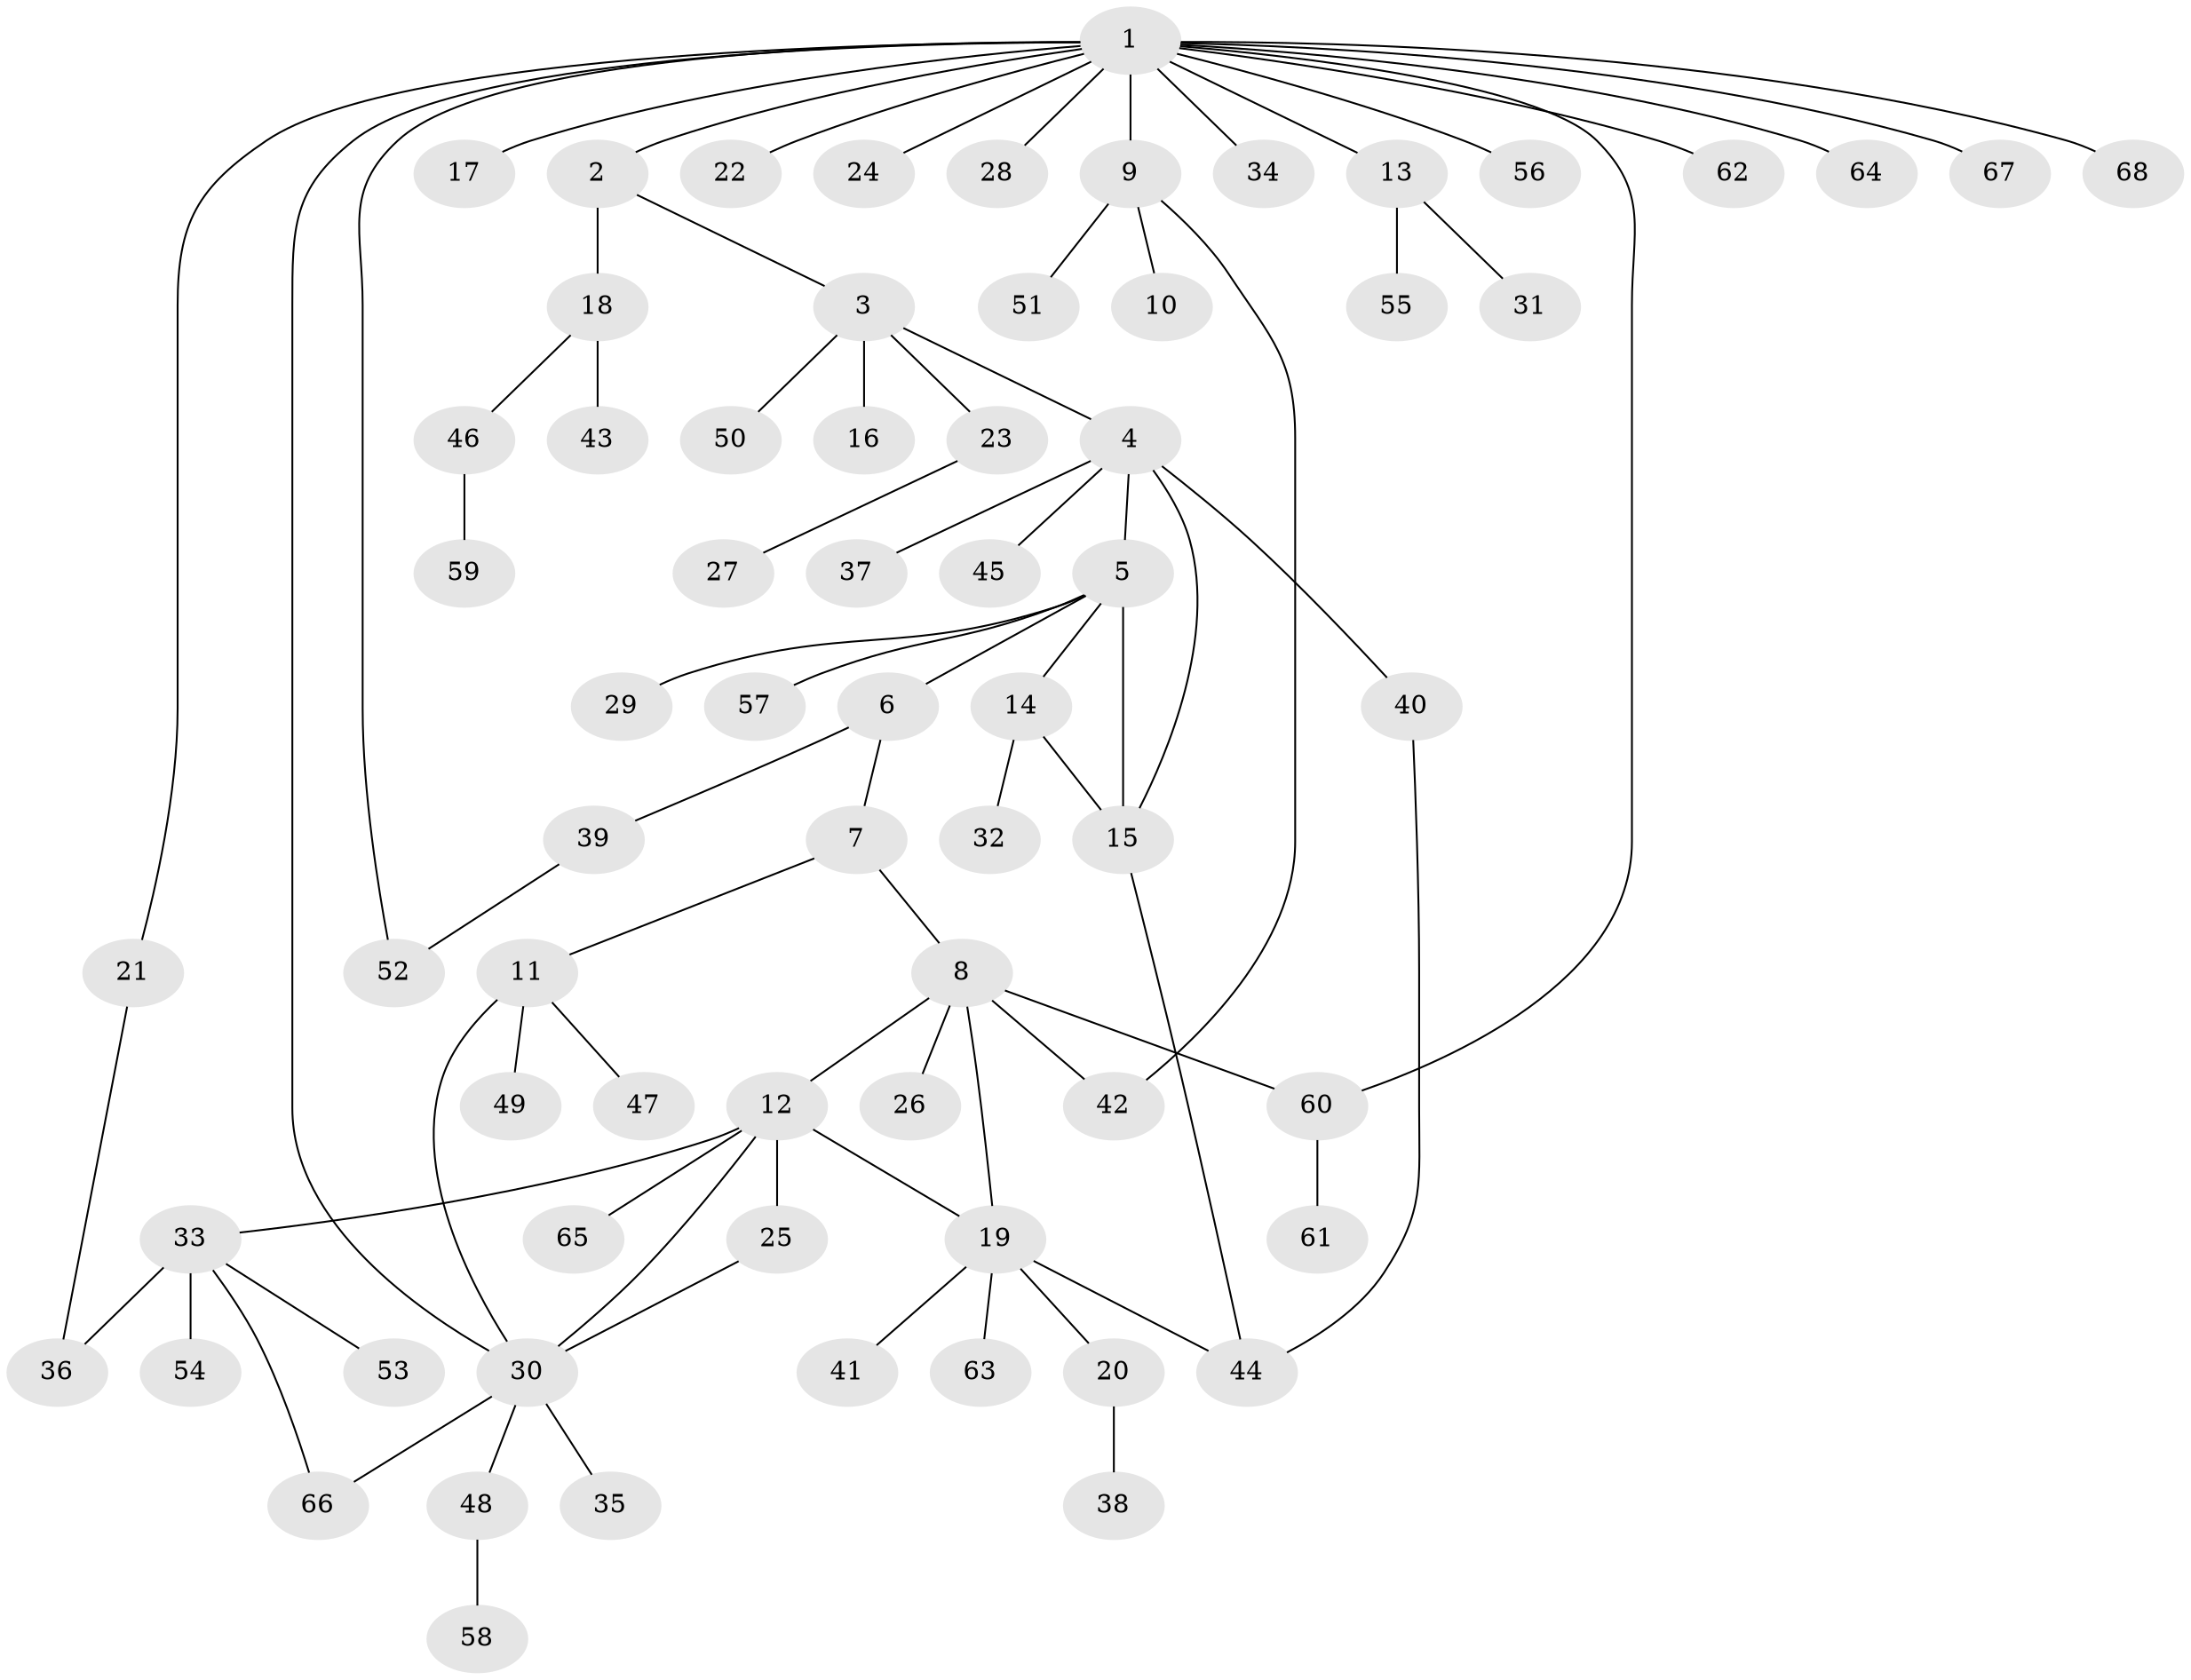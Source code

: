 // original degree distribution, {19: 0.008928571428571428, 3: 0.08035714285714286, 6: 0.026785714285714284, 7: 0.026785714285714284, 12: 0.008928571428571428, 4: 0.0625, 5: 0.017857142857142856, 1: 0.5625, 2: 0.19642857142857142, 8: 0.008928571428571428}
// Generated by graph-tools (version 1.1) at 2025/50/03/04/25 22:50:13]
// undirected, 68 vertices, 80 edges
graph export_dot {
  node [color=gray90,style=filled];
  1;
  2;
  3;
  4;
  5;
  6;
  7;
  8;
  9;
  10;
  11;
  12;
  13;
  14;
  15;
  16;
  17;
  18;
  19;
  20;
  21;
  22;
  23;
  24;
  25;
  26;
  27;
  28;
  29;
  30;
  31;
  32;
  33;
  34;
  35;
  36;
  37;
  38;
  39;
  40;
  41;
  42;
  43;
  44;
  45;
  46;
  47;
  48;
  49;
  50;
  51;
  52;
  53;
  54;
  55;
  56;
  57;
  58;
  59;
  60;
  61;
  62;
  63;
  64;
  65;
  66;
  67;
  68;
  1 -- 2 [weight=1.0];
  1 -- 9 [weight=1.0];
  1 -- 13 [weight=1.0];
  1 -- 17 [weight=1.0];
  1 -- 21 [weight=1.0];
  1 -- 22 [weight=1.0];
  1 -- 24 [weight=1.0];
  1 -- 28 [weight=1.0];
  1 -- 30 [weight=1.0];
  1 -- 34 [weight=1.0];
  1 -- 52 [weight=1.0];
  1 -- 56 [weight=1.0];
  1 -- 60 [weight=1.0];
  1 -- 62 [weight=1.0];
  1 -- 64 [weight=1.0];
  1 -- 67 [weight=1.0];
  1 -- 68 [weight=1.0];
  2 -- 3 [weight=1.0];
  2 -- 18 [weight=1.0];
  3 -- 4 [weight=1.0];
  3 -- 16 [weight=1.0];
  3 -- 23 [weight=1.0];
  3 -- 50 [weight=1.0];
  4 -- 5 [weight=1.0];
  4 -- 15 [weight=1.0];
  4 -- 37 [weight=1.0];
  4 -- 40 [weight=1.0];
  4 -- 45 [weight=1.0];
  5 -- 6 [weight=1.0];
  5 -- 14 [weight=1.0];
  5 -- 15 [weight=6.0];
  5 -- 29 [weight=1.0];
  5 -- 57 [weight=1.0];
  6 -- 7 [weight=1.0];
  6 -- 39 [weight=1.0];
  7 -- 8 [weight=1.0];
  7 -- 11 [weight=1.0];
  8 -- 12 [weight=1.0];
  8 -- 19 [weight=1.0];
  8 -- 26 [weight=1.0];
  8 -- 42 [weight=1.0];
  8 -- 60 [weight=1.0];
  9 -- 10 [weight=1.0];
  9 -- 42 [weight=1.0];
  9 -- 51 [weight=1.0];
  11 -- 30 [weight=1.0];
  11 -- 47 [weight=1.0];
  11 -- 49 [weight=3.0];
  12 -- 19 [weight=1.0];
  12 -- 25 [weight=1.0];
  12 -- 30 [weight=1.0];
  12 -- 33 [weight=1.0];
  12 -- 65 [weight=1.0];
  13 -- 31 [weight=1.0];
  13 -- 55 [weight=1.0];
  14 -- 15 [weight=1.0];
  14 -- 32 [weight=1.0];
  15 -- 44 [weight=1.0];
  18 -- 43 [weight=1.0];
  18 -- 46 [weight=1.0];
  19 -- 20 [weight=1.0];
  19 -- 41 [weight=1.0];
  19 -- 44 [weight=1.0];
  19 -- 63 [weight=1.0];
  20 -- 38 [weight=1.0];
  21 -- 36 [weight=1.0];
  23 -- 27 [weight=1.0];
  25 -- 30 [weight=1.0];
  30 -- 35 [weight=1.0];
  30 -- 48 [weight=1.0];
  30 -- 66 [weight=1.0];
  33 -- 36 [weight=1.0];
  33 -- 53 [weight=1.0];
  33 -- 54 [weight=1.0];
  33 -- 66 [weight=1.0];
  39 -- 52 [weight=1.0];
  40 -- 44 [weight=1.0];
  46 -- 59 [weight=1.0];
  48 -- 58 [weight=1.0];
  60 -- 61 [weight=1.0];
}
